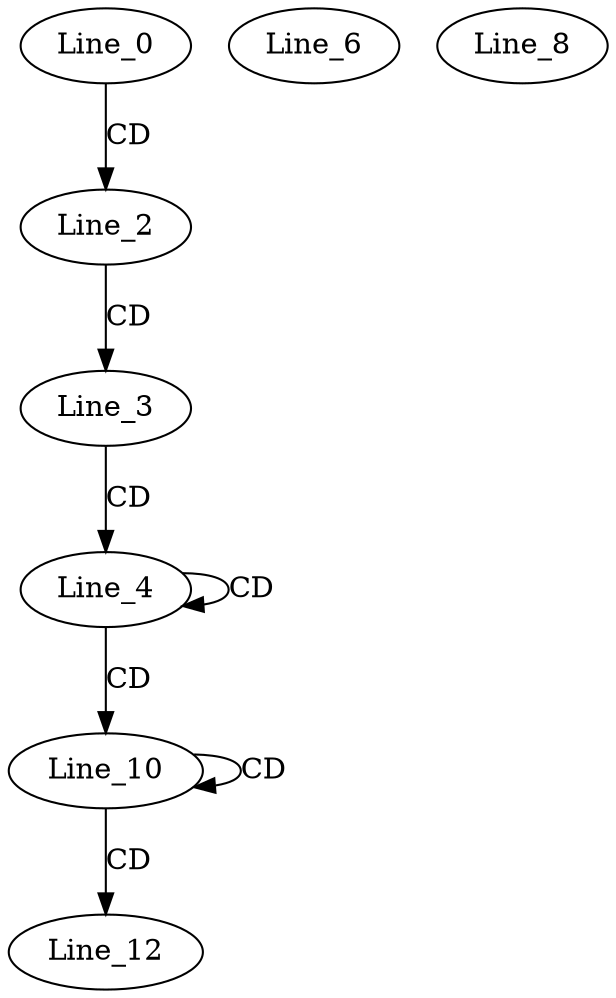 digraph G {
  Line_0;
  Line_2;
  Line_3;
  Line_4;
  Line_4;
  Line_6;
  Line_8;
  Line_10;
  Line_10;
  Line_12;
  Line_0 -> Line_2 [ label="CD" ];
  Line_2 -> Line_3 [ label="CD" ];
  Line_3 -> Line_4 [ label="CD" ];
  Line_4 -> Line_4 [ label="CD" ];
  Line_4 -> Line_10 [ label="CD" ];
  Line_10 -> Line_10 [ label="CD" ];
  Line_10 -> Line_12 [ label="CD" ];
}
